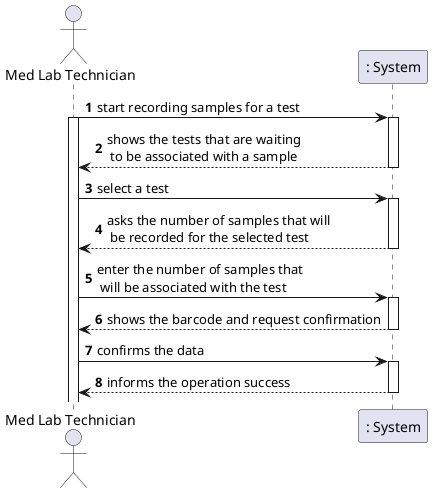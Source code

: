 @startuml
'https://plantuml.com/sequence-diagram

autonumber
actor "Med Lab Technician" as MEDLAB
participant ": System" as SYSTEM


MEDLAB -> SYSTEM : start recording samples for a test
activate SYSTEM
activate MEDLAB
SYSTEM --> MEDLAB : shows the tests that are waiting \n to be associated with a sample
deactivate SYSTEM
MEDLAB -> SYSTEM : select a test
activate SYSTEM
SYSTEM --> MEDLAB : asks the number of samples that will \n be recorded for the selected test
deactivate SYSTEM
MEDLAB ->SYSTEM : enter the number of samples that \n will be associated with the test
activate SYSTEM
SYSTEM --> MEDLAB : shows the barcode and request confirmation
deactivate SYSTEM
MEDLAB -> SYSTEM : confirms the data
activate SYSTEM
SYSTEM --> MEDLAB : informs the operation success
deactivate SYSTEM
@enduml